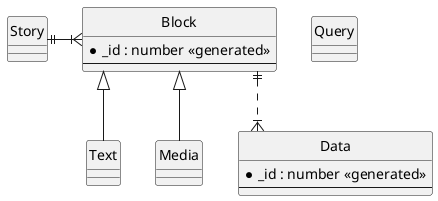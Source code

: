 @startuml

' hide the spot
hide circle

' avoid problems with angled crows feet
skinparam linetype ortho

entity "Story" as s {
 }

entity "Block" as b {
  *_id : number <<generated>>
  --
}

entity "Text" as t {}
entity "Query" as q {}
entity "Media" as m {}

entity "Data" as d {
  *_id : number <<generated>>
  --
 }

s ||-|{ b
b ||..|{ d
b <|-- t
b <|-- m

@enduml


